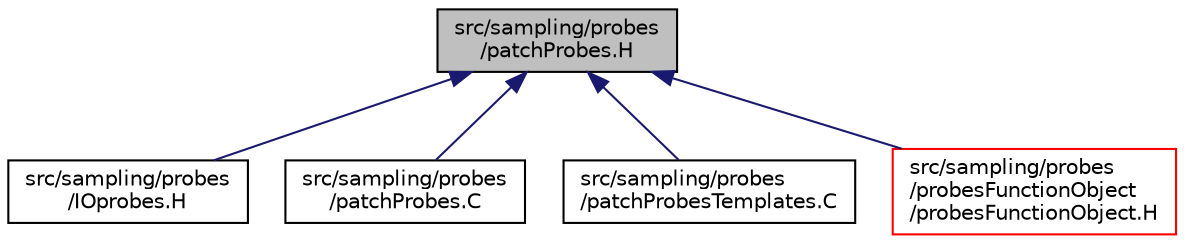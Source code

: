 digraph "src/sampling/probes/patchProbes.H"
{
  bgcolor="transparent";
  edge [fontname="Helvetica",fontsize="10",labelfontname="Helvetica",labelfontsize="10"];
  node [fontname="Helvetica",fontsize="10",shape=record];
  Node1 [label="src/sampling/probes\l/patchProbes.H",height=0.2,width=0.4,color="black", fillcolor="grey75", style="filled", fontcolor="black"];
  Node1 -> Node2 [dir="back",color="midnightblue",fontsize="10",style="solid",fontname="Helvetica"];
  Node2 [label="src/sampling/probes\l/IOprobes.H",height=0.2,width=0.4,color="black",URL="$a09641.html"];
  Node1 -> Node3 [dir="back",color="midnightblue",fontsize="10",style="solid",fontname="Helvetica"];
  Node3 [label="src/sampling/probes\l/patchProbes.C",height=0.2,width=0.4,color="black",URL="$a09642.html"];
  Node1 -> Node4 [dir="back",color="midnightblue",fontsize="10",style="solid",fontname="Helvetica"];
  Node4 [label="src/sampling/probes\l/patchProbesTemplates.C",height=0.2,width=0.4,color="black",URL="$a09644.html"];
  Node1 -> Node5 [dir="back",color="midnightblue",fontsize="10",style="solid",fontname="Helvetica"];
  Node5 [label="src/sampling/probes\l/probesFunctionObject\l/probesFunctionObject.H",height=0.2,width=0.4,color="red",URL="$a09648.html"];
}
